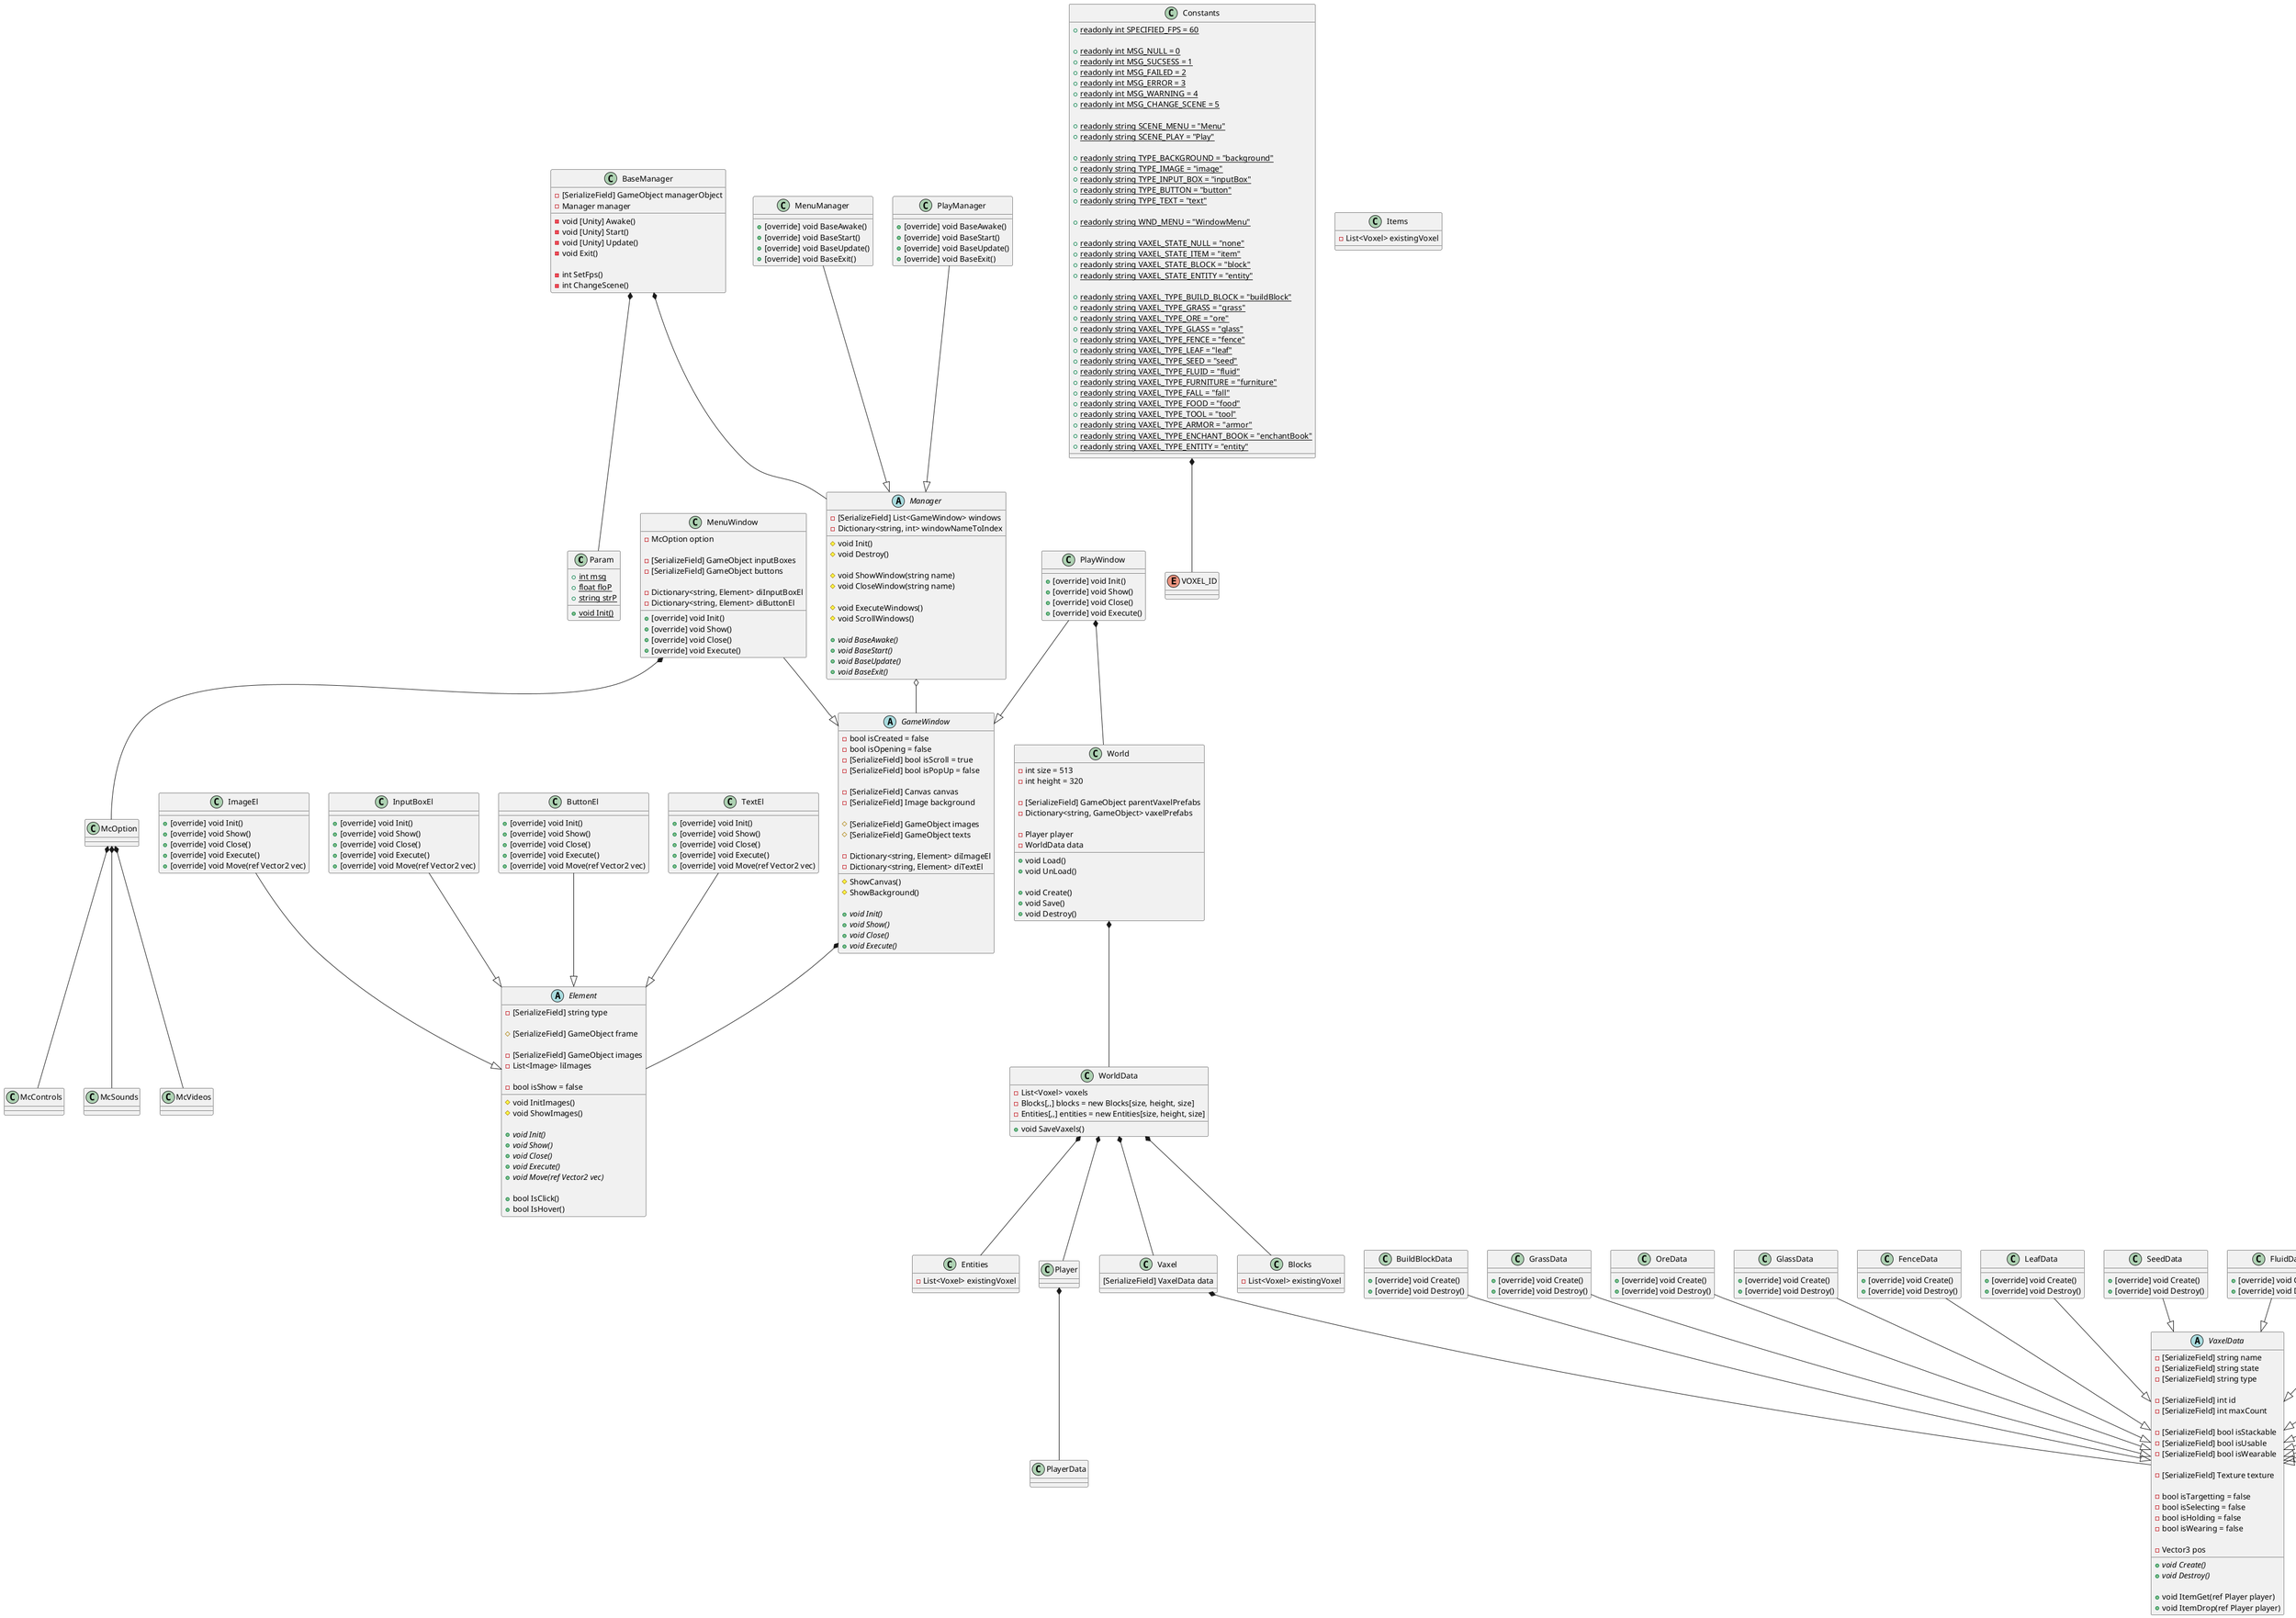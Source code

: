 ﻿@startuml Prototype App Base System

class Param
{
    + {static} int msg
    + {static} float floP
    + {static} string strP

    + {static} void Init()
}

enum VOXEL_ID
{

}

Constants *-- VOXEL_ID
class Constants
{
    + {static} readonly int SPECIFIED_FPS = 60

    + {static} readonly int MSG_NULL = 0
    + {static} readonly int MSG_SUCSESS = 1
    + {static} readonly int MSG_FAILED = 2
    + {static} readonly int MSG_ERROR = 3
    + {static} readonly int MSG_WARNING = 4
    + {static} readonly int MSG_CHANGE_SCENE = 5

    + {static} readonly string SCENE_MENU = "Menu"
    + {static} readonly string SCENE_PLAY = "Play"

    + {static} readonly string TYPE_BACKGROUND = "background"
    + {static} readonly string TYPE_IMAGE = "image"
    + {static} readonly string TYPE_INPUT_BOX = "inputBox"
    + {static} readonly string TYPE_BUTTON = "button"
    + {static} readonly string TYPE_TEXT = "text"

    + {static} readonly string WND_MENU = "WindowMenu"

    + {static} readonly string VAXEL_STATE_NULL = "none"
    + {static} readonly string VAXEL_STATE_ITEM = "item"
    + {static} readonly string VAXEL_STATE_BLOCK = "block"
    + {static} readonly string VAXEL_STATE_ENTITY = "entity"

    + {static} readonly string VAXEL_TYPE_BUILD_BLOCK = "buildBlock"
    + {static} readonly string VAXEL_TYPE_GRASS = "grass"
    + {static} readonly string VAXEL_TYPE_ORE = "ore"
    + {static} readonly string VAXEL_TYPE_GLASS = "glass"
    + {static} readonly string VAXEL_TYPE_FENCE = "fence"
    + {static} readonly string VAXEL_TYPE_LEAF = "leaf"
    + {static} readonly string VAXEL_TYPE_SEED = "seed"
    + {static} readonly string VAXEL_TYPE_FLUID = "fluid"
    + {static} readonly string VAXEL_TYPE_FURNITURE = "furniture"
    + {static} readonly string VAXEL_TYPE_FALL = "fall"
    + {static} readonly string VAXEL_TYPE_FOOD = "food"
    + {static} readonly string VAXEL_TYPE_TOOL = "tool"
    + {static} readonly string VAXEL_TYPE_ARMOR = "armor"
    + {static} readonly string VAXEL_TYPE_ENCHANT_BOOK = "enchantBook"
    + {static} readonly string VAXEL_TYPE_ENTITY = "entity"
}

BaseManager *-- Param
BaseManager *-- Manager
class BaseManager
{
    - [SerializeField] GameObject managerObject
    - Manager manager

    - void [Unity] Awake()
    - void [Unity] Start()
    - void [Unity] Update()
    - void Exit()

    - int SetFps()
    - int ChangeScene()
}

abstract class Element
{
    - [SerializeField] string type

    #  [SerializeField] GameObject frame

    - [SerializeField] GameObject images
    - List<Image> liImages

    - bool isShow = false

    # void InitImages()
    # void ShowImages()

    + {abstract} void Init()
    + {abstract} void Show()
    + {abstract} void Close()
    + {abstract} void Execute()
    + {abstract} void Move(ref Vector2 vec)
    
    + bool IsClick()
    + bool IsHover()
}

ImageEl --|> Element
class ImageEl
{
    + [override] void Init()
    + [override] void Show()
    + [override] void Close()   
    + [override] void Execute()
    + [override] void Move(ref Vector2 vec)
}

InputBoxEl --|> Element
class InputBoxEl
{
    + [override] void Init()
    + [override] void Show()
    + [override] void Close()   
    + [override] void Execute()
    + [override] void Move(ref Vector2 vec)
}

ButtonEl --|> Element
class ButtonEl
{
    + [override] void Init()
    + [override] void Show()
    + [override] void Close()   
    + [override] void Execute()
    + [override] void Move(ref Vector2 vec)
}

TextEl --|> Element
class TextEl
{
    + [override] void Init()
    + [override] void Show()
    + [override] void Close()   
    + [override] void Execute()
    + [override] void Move(ref Vector2 vec)
}

GameWindow *-- Element
abstract class GameWindow
{
    - bool isCreated = false
    - bool isOpening = false
    - [SerializeField] bool isScroll = true
    - [SerializeField] bool isPopUp = false

    - [SerializeField] Canvas canvas
    - [SerializeField] Image background

    # [SerializeField] GameObject images
    # [SerializeField] GameObject texts

    - Dictionary<string, Element> diImageEl
    - Dictionary<string, Element> diTextEl

    # ShowCanvas()
    # ShowBackground()

    + {abstract} void Init()
    + {abstract} void Show()
    + {abstract} void Close()
    + {abstract} void Execute()
}

MenuWindow *-- McOption
MenuWindow --|> GameWindow
class MenuWindow
{
    - McOption option

    - [SerializeField] GameObject inputBoxes
    - [SerializeField] GameObject buttons

    - Dictionary<string, Element> diInputBoxEl
    - Dictionary<string, Element> diButtonEl

    + [override] void Init()
    + [override] void Show()
    + [override] void Close()
    + [override] void Execute()
}

class McVideos
{

}

class McControls
{

}

class McSounds
{

}

McOption *-- McVideos
McOption *-- McControls
McOption *-- McSounds
class McOption
{

}

PlayWindow *-- World
PlayWindow --|> GameWindow
class PlayWindow
{
    + [override] void Init()
    + [override] void Show()
    + [override] void Close()
    + [override] void Execute()
}

Vaxel *-- VaxelData
class Vaxel
{
    [SerializeField] VaxelData data
}

abstract class VaxelData
{
    - [SerializeField] string name
    - [SerializeField] string state
    - [SerializeField] string type

    - [SerializeField] int id
    - [SerializeField] int maxCount

    - [SerializeField] bool isStackable
    - [SerializeField] bool isUsable
    - [SerializeField] bool isWearable

    - [SerializeField] Texture texture

    - bool isTargetting = false
    - bool isSelecting = false
    - bool isHolding = false
    - bool isWearing = false

    - Vector3 pos

    + {abstract} void Create()
    + {abstract} void Destroy()

    + void ItemGet(ref Player player)
    + void ItemDrop(ref Player player)
}

BuildBlockData --|> VaxelData
class BuildBlockData
{
    + [override] void Create()
    + [override] void Destroy()
}

GrassData --|> VaxelData
class GrassData
{
    + [override] void Create()
    + [override] void Destroy()
}

OreData --|> VaxelData
class OreData
{
    + [override] void Create()
    + [override] void Destroy()
}

GlassData --|> VaxelData
class GlassData
{
    + [override] void Create()
    + [override] void Destroy()
}

FenceData --|> VaxelData
class FenceData
{
    + [override] void Create()
    + [override] void Destroy()
}

LeafData --|> VaxelData
class LeafData
{
    + [override] void Create()
    + [override] void Destroy()
}

SeedData --|> VaxelData
class SeedData
{
    + [override] void Create()
    + [override] void Destroy()
}

FluidData --|> VaxelData
class FluidData
{
    + [override] void Create()
    + [override] void Destroy()
}

FurnitureData --|> VaxelData
class FurnitureData
{
    + [override] void Create()
    + [override] void Destroy()
}

FallData --|> VaxelData
class FallData
{
    + [override] void Create()
    + [override] void Destroy()
}

FoodData --|> VaxelData
class FoodData
{
    + [override] void Create()
    + [override] void Destroy()
}

ToolData --|> VaxelData
class ToolData
{
    + [override] void Create()
    + [override] void Destroy()
}

ArmorData --|> VaxelData
class ArmorData
{
    + [override] void Create()
    + [override] void Destroy()
}

EnchantBookData --|> VaxelData
class EnchantBookData
{
    + [override] void Create()
    + [override] void Destroy()
}

EntityData --|> VaxelData
class EntityData
{
    + [override] void Create()
    + [override] void Destroy()
}

class PlayerData
{

}

Player *-- PlayerData
class Player
{

}

class Blocks
{
    - List<Voxel> existingVoxel
}

class Entities
{
    - List<Voxel> existingVoxel
}

class Items
{
    - List<Voxel> existingVoxel
}

WorldData *-- Blocks
WorldData *-- Entities
WorldData *-- Vaxel
WorldData *-- Player
class WorldData
{
    - List<Voxel> voxels
    - Blocks[,,] blocks = new Blocks[size, height, size]
    - Entities[,,] entities = new Entities[size, height, size]

    + void SaveVaxels()
}

World *-- WorldData
class World
{
    - int size = 513
    - int height = 320

    - [SerializeField] GameObject parentVaxelPrefabs
    - Dictionary<string, GameObject> vaxelPrefabs

    - Player player
    - WorldData data

    + void Load()
    + void UnLoad()

    + void Create()
    + void Save()
    + void Destroy()
}

Manager o-- GameWindow
abstract class Manager
{
    - [SerializeField] List<GameWindow> windows
    - Dictionary<string, int> windowNameToIndex

    # void Init()
    # void Destroy()

    # void ShowWindow(string name)
    # void CloseWindow(string name)

    # void ExecuteWindows()
    # void ScrollWindows()

    + {abstract} void BaseAwake()
    + {abstract} void BaseStart()
    + {abstract} void BaseUpdate()
    + {abstract} void BaseExit()
}

MenuManager --|> Manager
class MenuManager
{
    + [override] void BaseAwake()
    + [override] void BaseStart()
    + [override] void BaseUpdate()
    + [override] void BaseExit()
}

PlayManager --|> Manager
class PlayManager
{
    + [override] void BaseAwake()
    + [override] void BaseStart()
    + [override] void BaseUpdate()
    + [override] void BaseExit()
}


@enduml